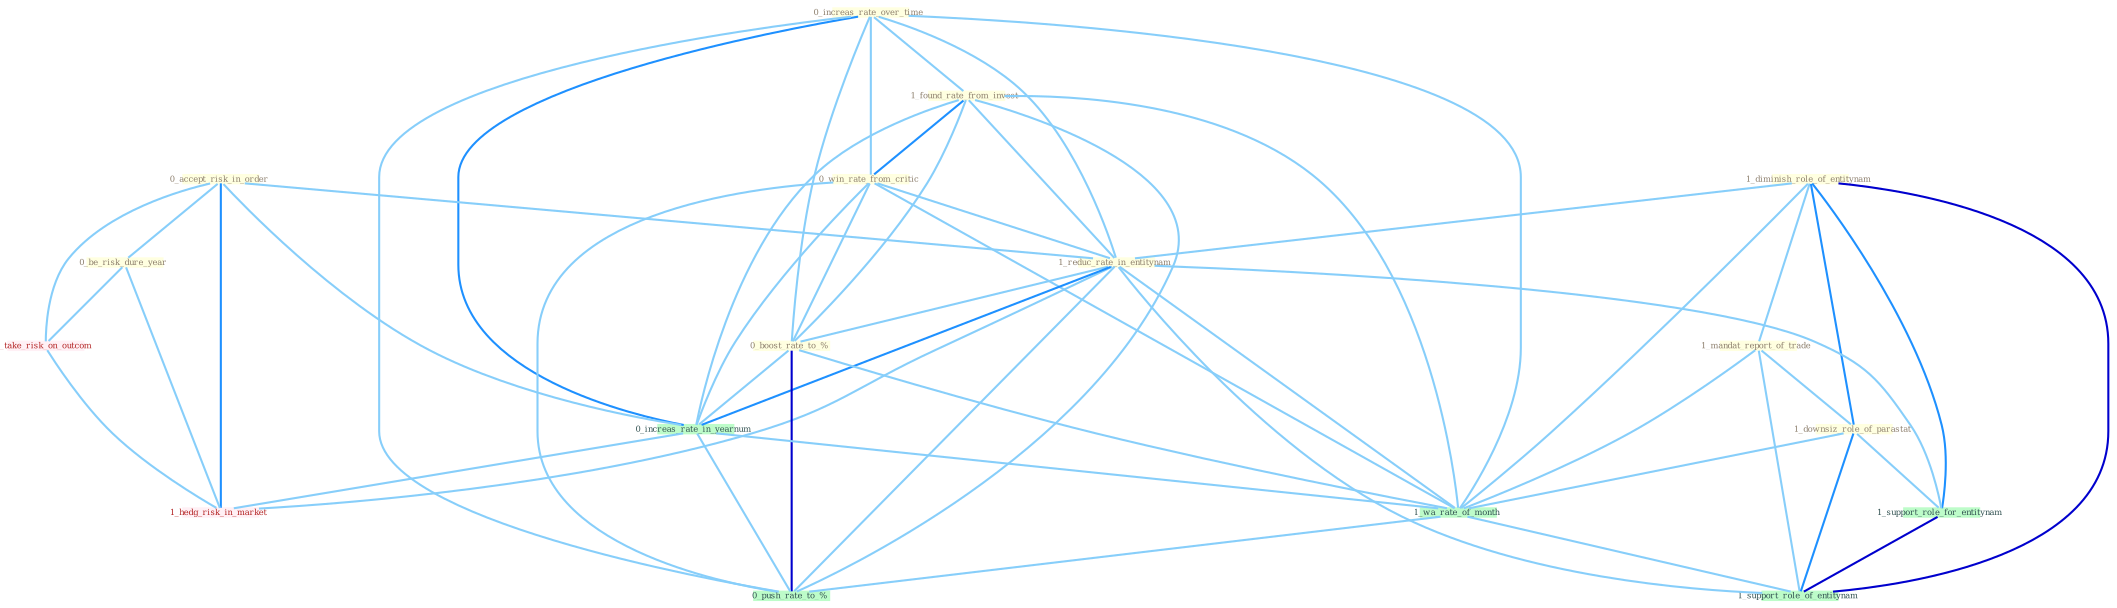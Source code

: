 Graph G{ 
    node
    [shape=polygon,style=filled,width=.5,height=.06,color="#BDFCC9",fixedsize=true,fontsize=4,
    fontcolor="#2f4f4f"];
    {node
    [color="#ffffe0", fontcolor="#8b7d6b"] "0_increas_rate_over_time " "0_accept_risk_in_order " "0_be_risk_dure_year " "1_diminish_role_of_entitynam " "1_mandat_report_of_trade " "1_downsiz_role_of_parastat " "1_found_rate_from_invest " "0_win_rate_from_critic " "1_reduc_rate_in_entitynam " "0_boost_rate_to_% "}
{node [color="#fff0f5", fontcolor="#b22222"] "1_take_risk_on_outcom " "1_hedg_risk_in_market "}
edge [color="#B0E2FF"];

	"0_increas_rate_over_time " -- "1_found_rate_from_invest " [w="1", color="#87cefa" ];
	"0_increas_rate_over_time " -- "0_win_rate_from_critic " [w="1", color="#87cefa" ];
	"0_increas_rate_over_time " -- "1_reduc_rate_in_entitynam " [w="1", color="#87cefa" ];
	"0_increas_rate_over_time " -- "0_boost_rate_to_% " [w="1", color="#87cefa" ];
	"0_increas_rate_over_time " -- "0_increas_rate_in_yearnum " [w="2", color="#1e90ff" , len=0.8];
	"0_increas_rate_over_time " -- "1_wa_rate_of_month " [w="1", color="#87cefa" ];
	"0_increas_rate_over_time " -- "0_push_rate_to_% " [w="1", color="#87cefa" ];
	"0_accept_risk_in_order " -- "0_be_risk_dure_year " [w="1", color="#87cefa" ];
	"0_accept_risk_in_order " -- "1_reduc_rate_in_entitynam " [w="1", color="#87cefa" ];
	"0_accept_risk_in_order " -- "0_increas_rate_in_yearnum " [w="1", color="#87cefa" ];
	"0_accept_risk_in_order " -- "1_take_risk_on_outcom " [w="1", color="#87cefa" ];
	"0_accept_risk_in_order " -- "1_hedg_risk_in_market " [w="2", color="#1e90ff" , len=0.8];
	"0_be_risk_dure_year " -- "1_take_risk_on_outcom " [w="1", color="#87cefa" ];
	"0_be_risk_dure_year " -- "1_hedg_risk_in_market " [w="1", color="#87cefa" ];
	"1_diminish_role_of_entitynam " -- "1_mandat_report_of_trade " [w="1", color="#87cefa" ];
	"1_diminish_role_of_entitynam " -- "1_downsiz_role_of_parastat " [w="2", color="#1e90ff" , len=0.8];
	"1_diminish_role_of_entitynam " -- "1_reduc_rate_in_entitynam " [w="1", color="#87cefa" ];
	"1_diminish_role_of_entitynam " -- "1_wa_rate_of_month " [w="1", color="#87cefa" ];
	"1_diminish_role_of_entitynam " -- "1_support_role_for_entitynam " [w="2", color="#1e90ff" , len=0.8];
	"1_diminish_role_of_entitynam " -- "1_support_role_of_entitynam " [w="3", color="#0000cd" , len=0.6];
	"1_mandat_report_of_trade " -- "1_downsiz_role_of_parastat " [w="1", color="#87cefa" ];
	"1_mandat_report_of_trade " -- "1_wa_rate_of_month " [w="1", color="#87cefa" ];
	"1_mandat_report_of_trade " -- "1_support_role_of_entitynam " [w="1", color="#87cefa" ];
	"1_downsiz_role_of_parastat " -- "1_wa_rate_of_month " [w="1", color="#87cefa" ];
	"1_downsiz_role_of_parastat " -- "1_support_role_for_entitynam " [w="1", color="#87cefa" ];
	"1_downsiz_role_of_parastat " -- "1_support_role_of_entitynam " [w="2", color="#1e90ff" , len=0.8];
	"1_found_rate_from_invest " -- "0_win_rate_from_critic " [w="2", color="#1e90ff" , len=0.8];
	"1_found_rate_from_invest " -- "1_reduc_rate_in_entitynam " [w="1", color="#87cefa" ];
	"1_found_rate_from_invest " -- "0_boost_rate_to_% " [w="1", color="#87cefa" ];
	"1_found_rate_from_invest " -- "0_increas_rate_in_yearnum " [w="1", color="#87cefa" ];
	"1_found_rate_from_invest " -- "1_wa_rate_of_month " [w="1", color="#87cefa" ];
	"1_found_rate_from_invest " -- "0_push_rate_to_% " [w="1", color="#87cefa" ];
	"0_win_rate_from_critic " -- "1_reduc_rate_in_entitynam " [w="1", color="#87cefa" ];
	"0_win_rate_from_critic " -- "0_boost_rate_to_% " [w="1", color="#87cefa" ];
	"0_win_rate_from_critic " -- "0_increas_rate_in_yearnum " [w="1", color="#87cefa" ];
	"0_win_rate_from_critic " -- "1_wa_rate_of_month " [w="1", color="#87cefa" ];
	"0_win_rate_from_critic " -- "0_push_rate_to_% " [w="1", color="#87cefa" ];
	"1_reduc_rate_in_entitynam " -- "0_boost_rate_to_% " [w="1", color="#87cefa" ];
	"1_reduc_rate_in_entitynam " -- "0_increas_rate_in_yearnum " [w="2", color="#1e90ff" , len=0.8];
	"1_reduc_rate_in_entitynam " -- "1_wa_rate_of_month " [w="1", color="#87cefa" ];
	"1_reduc_rate_in_entitynam " -- "1_support_role_for_entitynam " [w="1", color="#87cefa" ];
	"1_reduc_rate_in_entitynam " -- "0_push_rate_to_% " [w="1", color="#87cefa" ];
	"1_reduc_rate_in_entitynam " -- "1_support_role_of_entitynam " [w="1", color="#87cefa" ];
	"1_reduc_rate_in_entitynam " -- "1_hedg_risk_in_market " [w="1", color="#87cefa" ];
	"0_boost_rate_to_% " -- "0_increas_rate_in_yearnum " [w="1", color="#87cefa" ];
	"0_boost_rate_to_% " -- "1_wa_rate_of_month " [w="1", color="#87cefa" ];
	"0_boost_rate_to_% " -- "0_push_rate_to_% " [w="3", color="#0000cd" , len=0.6];
	"0_increas_rate_in_yearnum " -- "1_wa_rate_of_month " [w="1", color="#87cefa" ];
	"0_increas_rate_in_yearnum " -- "0_push_rate_to_% " [w="1", color="#87cefa" ];
	"0_increas_rate_in_yearnum " -- "1_hedg_risk_in_market " [w="1", color="#87cefa" ];
	"1_wa_rate_of_month " -- "0_push_rate_to_% " [w="1", color="#87cefa" ];
	"1_wa_rate_of_month " -- "1_support_role_of_entitynam " [w="1", color="#87cefa" ];
	"1_support_role_for_entitynam " -- "1_support_role_of_entitynam " [w="3", color="#0000cd" , len=0.6];
	"1_take_risk_on_outcom " -- "1_hedg_risk_in_market " [w="1", color="#87cefa" ];
}